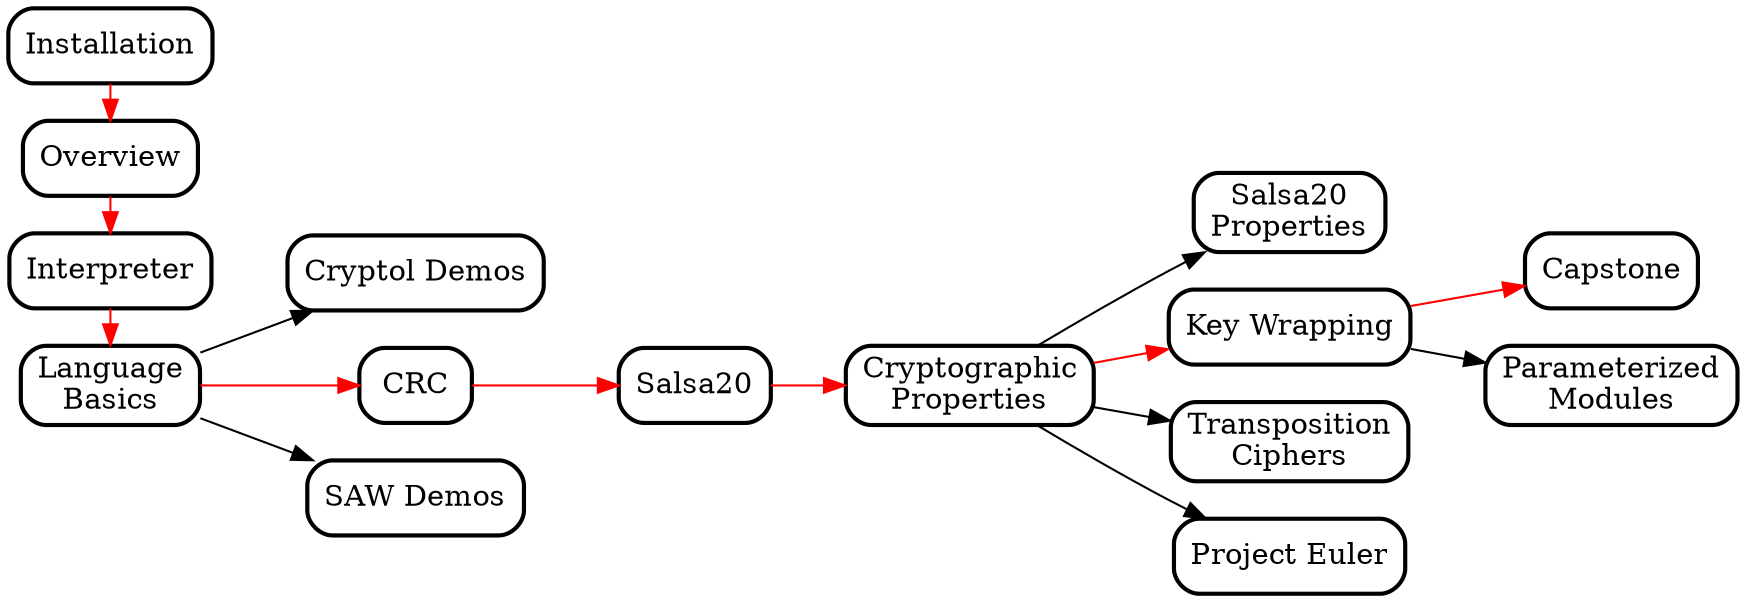 digraph CryptolCourseFlow {
  //splines = ortho;
  //concentrate = true;

  rankdir="LR";

  node [shape="box", style="rounded", penwidth = 2];
  edge [penwidth = 1];

  {
    rank = same;
    Installation;
    Overview;
    Interpreter;
    LanguageBasics;
  }

  Installation [URL="https://weaversa.github.io/cryptol-course/INSTALL.html"];
  Overview [URL="https://weaversa.github.io/cryptol-course/labs/Overview/Overview.html"];
  Interpreter [URL="https://weaversa.github.io/cryptol-course/labs/Interpreter/Interpreter.html"];
  LanguageBasics [URL="https://weaversa.github.io/cryptol-course/labs/Language/Basics.html"];
  CryptolDemos [URL="https://weaversa.github.io/cryptol-course/labs/Demos/Cryptol/Demos.html"];
  CRC [URL="https://weaversa.github.io/cryptol-course/labs/CRC/CRC.html"];
  SAWDemos [URL="https://weaversa.github.io/cryptol-course/labs/Demos/SAW/Demos.html"];
  Salsa20 [URL="https://weaversa.github.io/cryptol-course/labs/Salsa20/Salsa20.html"];
  Salsa20Properties [URL="https://weaversa.github.io/cryptol-course/labs/Salsa20/Salsa20Props.html"];
  KeyWrapping [URL="https://weaversa.github.io/cryptol-course/labs/KeyWrapping/KeyWrapping.html"];
  CryptographicProperties [URL="https://weaversa.github.io/cryptol-course/labs/CryptoProofs/CryptoProofs.html"];
  TranspositionCiphers [URL="https://weaversa.github.io/cryptol-course/labs/Transposition/Contents.html"];
  ProjectEuler [URL="https://weaversa.github.io/cryptol-course/labs/ProjectEuler/ProjectEuler.html"];
  Capstone [URL="https://weaversa.github.io/cryptol-course/labs/LoremIpsum/LoremIpsum.html"];
  SimonSpeck [URL="https://weaversa.github.io/cryptol-course/labs/SimonSpeck/SimonSpeck.html"];

  // Fixing up node labels for ones that need a space
  LanguageBasics          [label="Language\nBasics"];
  Salsa20Properties       [label="Salsa20\nProperties"];
  CryptographicProperties [label="Cryptographic\nProperties"];
  TranspositionCiphers    [label="Transposition\nCiphers"];
  KeyWrapping             [label="Key Wrapping"];
  ProjectEuler            [label="Project Euler"];
  CryptolDemos            [label="Cryptol Demos"];
  SAWDemos                [label="SAW Demos"];
  SimonSpeck              [label="Parameterized\nModules"];

  // The Suggested Flow with Red Arrows
  edge [color=red];
  Installation -> Overview;
  Overview -> Interpreter;
  Interpreter -> LanguageBasics;
  LanguageBasics -> CRC;
  CRC -> Salsa20;
  Salsa20 -> CryptographicProperties;
  CryptographicProperties -> KeyWrapping;
  KeyWrapping -> Capstone;

  // Logical Dependencies with Black Arrows
  edge [color=black];
  CryptographicProperties -> Salsa20Properties;
  CryptographicProperties -> ProjectEuler;
  CryptographicProperties -> TranspositionCiphers;
  //CRC -> Capstone;
  //LanguageBasics -> Salsa20;
  //LanguageBasics -> KeyWrapping;
  LanguageBasics -> CryptolDemos;
  LanguageBasics -> SAWDemos;
  KeyWrapping -> SimonSpeck;
  //Salsa20 -> Capstone;

//  {rank=same; Salsa20Properties -> ProjectEuler [style=invis];};

}
